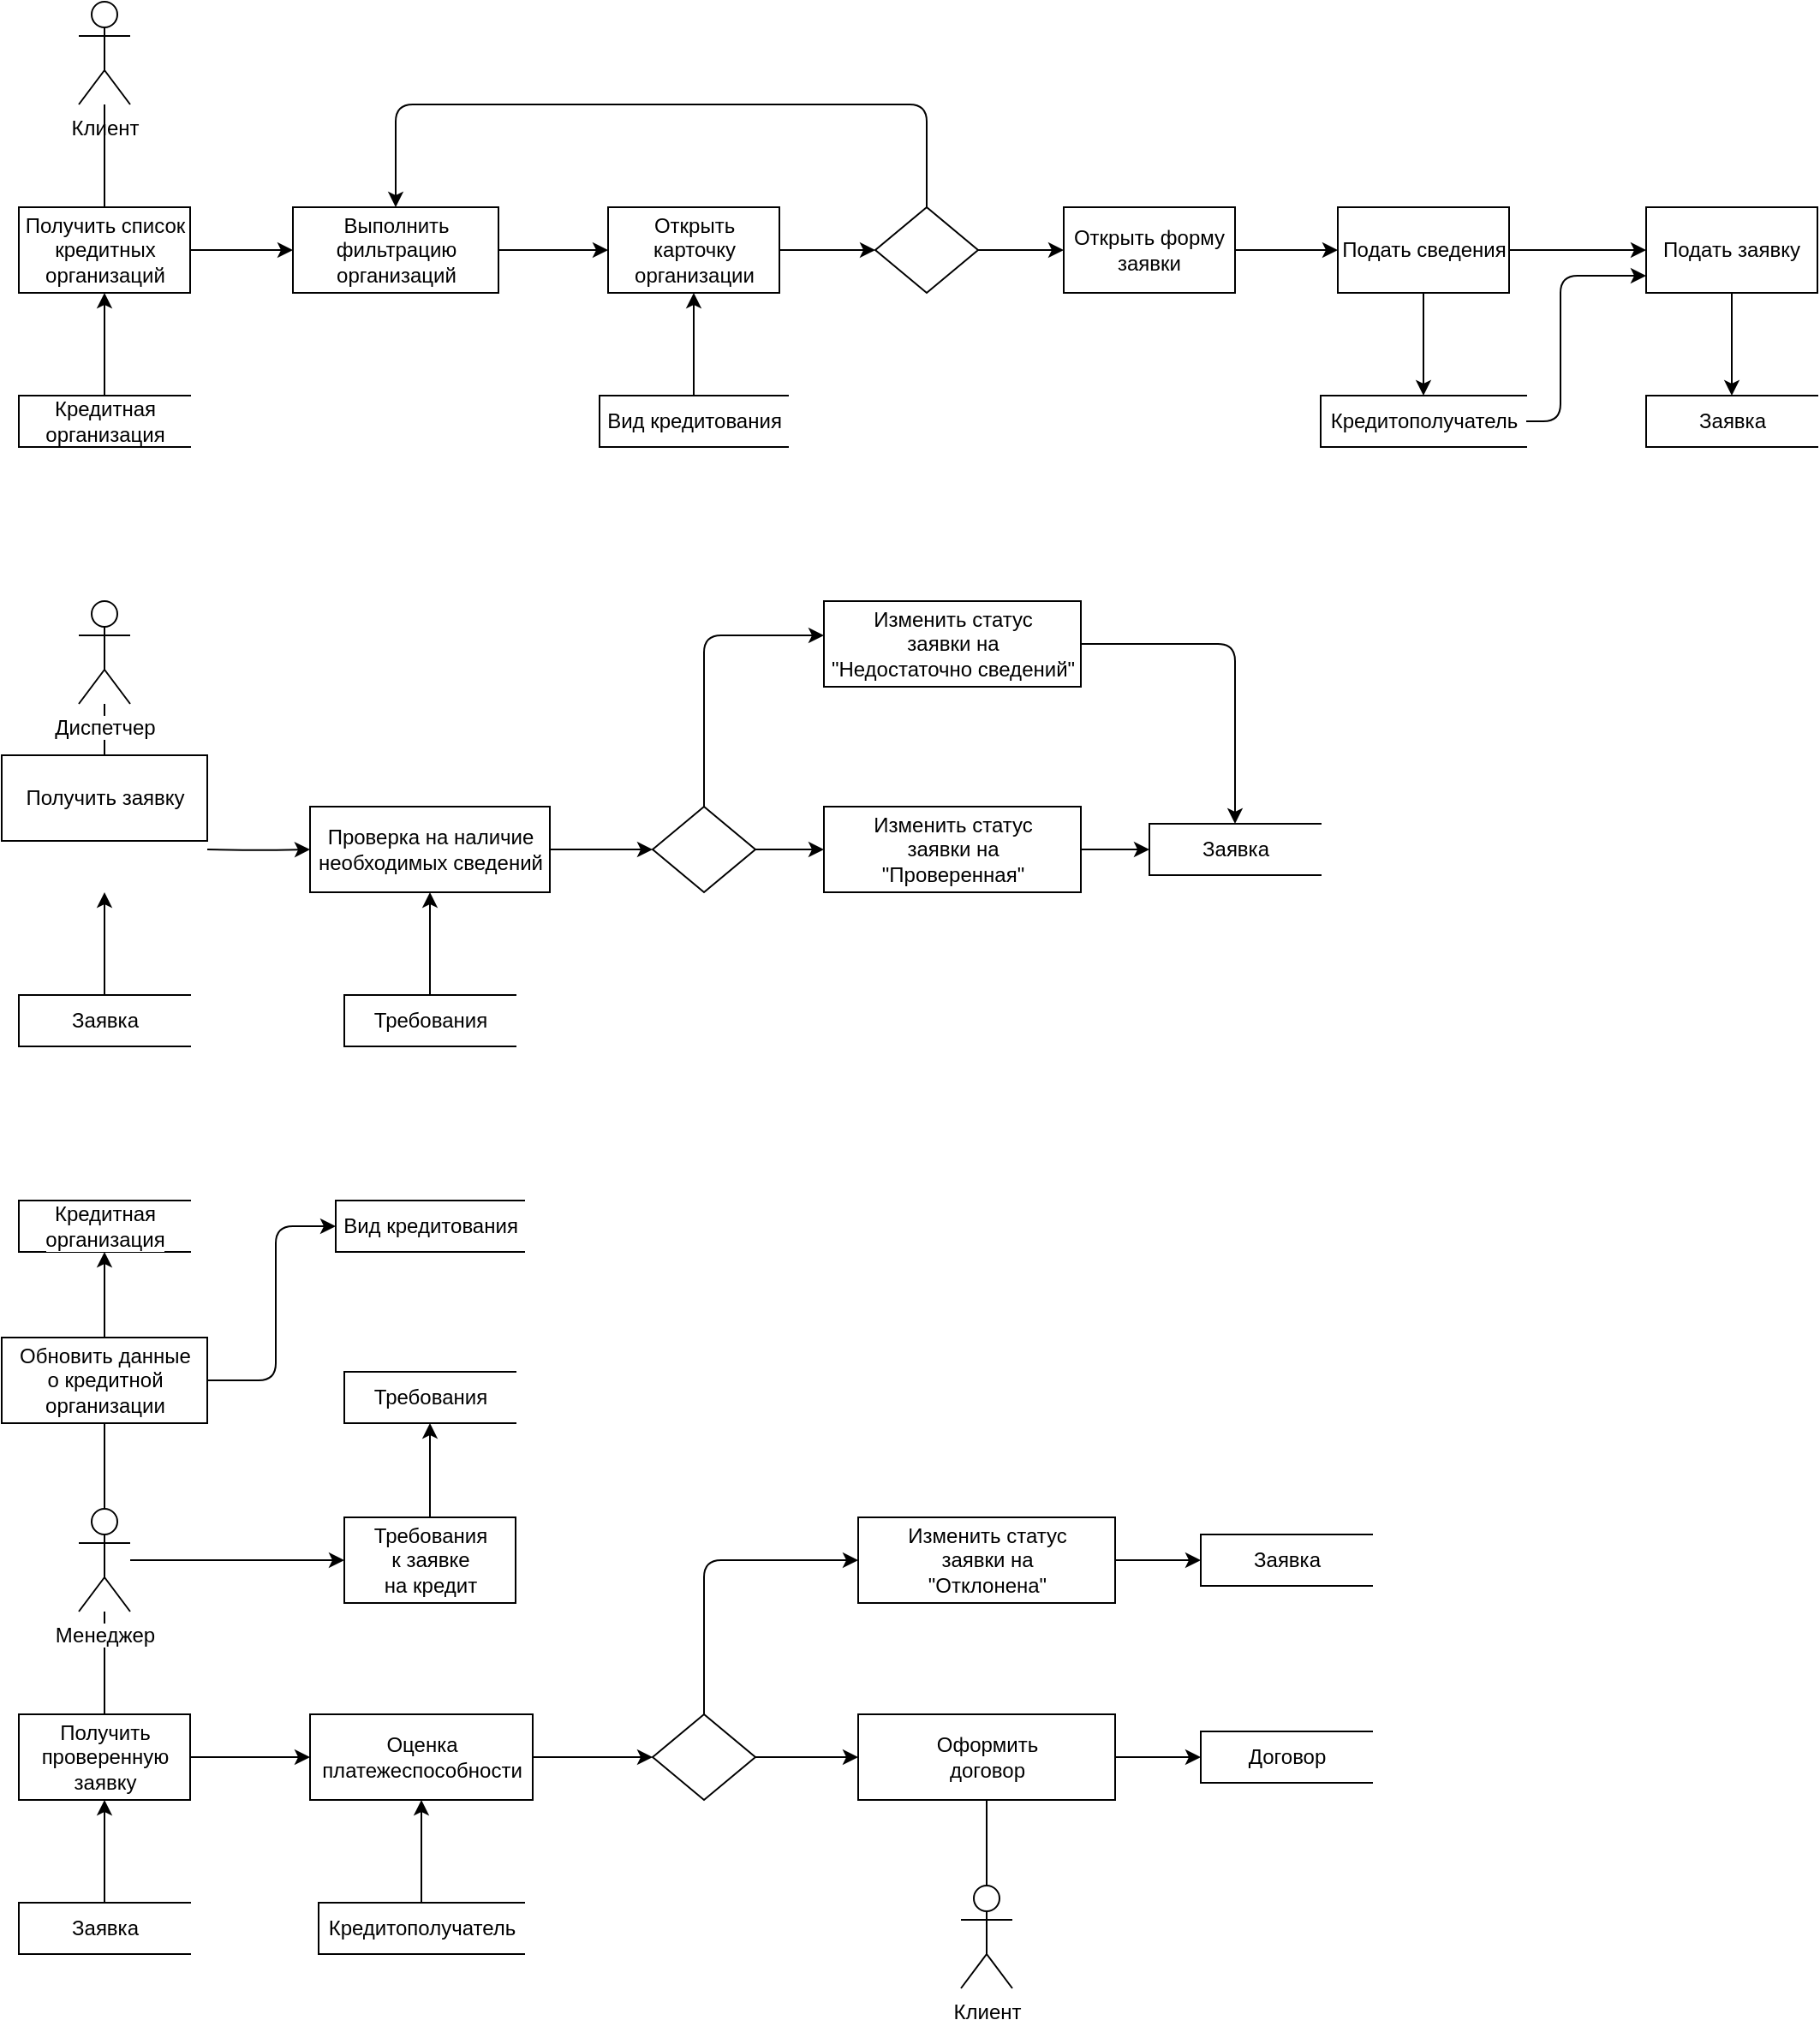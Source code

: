 <mxfile version="15.6.6" type="github">
  <diagram id="7jCEV3gtXmofWcO8c_bA" name="Page-1">
    <mxGraphModel dx="1635" dy="995" grid="1" gridSize="10" guides="1" tooltips="1" connect="1" arrows="1" fold="1" page="1" pageScale="1" pageWidth="1169" pageHeight="827" math="0" shadow="0">
      <root>
        <mxCell id="0" />
        <mxCell id="1" parent="0" />
        <mxCell id="MzWkRPOBSA-DR4fBtqHt-5" style="edgeStyle=orthogonalEdgeStyle;rounded=0;orthogonalLoop=1;jettySize=auto;html=1;endArrow=none;endFill=0;" parent="1" source="MzWkRPOBSA-DR4fBtqHt-1" target="MzWkRPOBSA-DR4fBtqHt-2" edge="1">
          <mxGeometry relative="1" as="geometry" />
        </mxCell>
        <mxCell id="MzWkRPOBSA-DR4fBtqHt-1" value="Клиент" style="shape=umlActor;verticalLabelPosition=bottom;verticalAlign=top;html=1;outlineConnect=0;" parent="1" vertex="1">
          <mxGeometry x="105" y="40" width="30" height="60" as="geometry" />
        </mxCell>
        <mxCell id="MzWkRPOBSA-DR4fBtqHt-8" style="edgeStyle=orthogonalEdgeStyle;rounded=1;orthogonalLoop=1;jettySize=auto;html=1;endArrow=classic;endFill=1;" parent="1" source="MzWkRPOBSA-DR4fBtqHt-2" target="MzWkRPOBSA-DR4fBtqHt-7" edge="1">
          <mxGeometry relative="1" as="geometry" />
        </mxCell>
        <mxCell id="MzWkRPOBSA-DR4fBtqHt-2" value="Получить список&lt;br&gt;кредитных&lt;br&gt;организаций" style="html=1;dashed=0;whitespace=wrap;" parent="1" vertex="1">
          <mxGeometry x="70" y="160" width="100" height="50" as="geometry" />
        </mxCell>
        <mxCell id="MzWkRPOBSA-DR4fBtqHt-6" style="edgeStyle=orthogonalEdgeStyle;rounded=1;orthogonalLoop=1;jettySize=auto;html=1;endArrow=classic;endFill=1;strokeColor=default;labelBackgroundColor=default;fontColor=default;" parent="1" source="MzWkRPOBSA-DR4fBtqHt-3" target="MzWkRPOBSA-DR4fBtqHt-2" edge="1">
          <mxGeometry relative="1" as="geometry" />
        </mxCell>
        <mxCell id="MzWkRPOBSA-DR4fBtqHt-3" value="Кредитная&lt;br&gt;организация" style="html=1;dashed=0;whitespace=wrap;shape=partialRectangle;right=0;" parent="1" vertex="1">
          <mxGeometry x="70" y="270" width="100" height="30" as="geometry" />
        </mxCell>
        <mxCell id="MzWkRPOBSA-DR4fBtqHt-10" style="edgeStyle=orthogonalEdgeStyle;rounded=1;orthogonalLoop=1;jettySize=auto;html=1;endArrow=classic;endFill=1;" parent="1" source="MzWkRPOBSA-DR4fBtqHt-7" target="MzWkRPOBSA-DR4fBtqHt-9" edge="1">
          <mxGeometry relative="1" as="geometry" />
        </mxCell>
        <mxCell id="MzWkRPOBSA-DR4fBtqHt-7" value="Выполнить&lt;br&gt;фильтрацию&lt;br&gt;организаций" style="html=1;dashed=0;whitespace=wrap;" parent="1" vertex="1">
          <mxGeometry x="230" y="160" width="120" height="50" as="geometry" />
        </mxCell>
        <mxCell id="MzWkRPOBSA-DR4fBtqHt-19" style="edgeStyle=orthogonalEdgeStyle;rounded=1;orthogonalLoop=1;jettySize=auto;html=1;endFill=1;endArrow=classic;" parent="1" source="MzWkRPOBSA-DR4fBtqHt-9" target="MzWkRPOBSA-DR4fBtqHt-18" edge="1">
          <mxGeometry relative="1" as="geometry" />
        </mxCell>
        <mxCell id="MzWkRPOBSA-DR4fBtqHt-9" value="Открыть&lt;br&gt;карточку&lt;br&gt;организации" style="html=1;dashed=0;whitespace=wrap;" parent="1" vertex="1">
          <mxGeometry x="414" y="160" width="100" height="50" as="geometry" />
        </mxCell>
        <mxCell id="MzWkRPOBSA-DR4fBtqHt-15" style="rounded=1;orthogonalLoop=1;jettySize=auto;html=1;endArrow=classic;endFill=1;edgeStyle=orthogonalEdgeStyle;strokeColor=default;labelBackgroundColor=default;fontColor=default;" parent="1" source="MzWkRPOBSA-DR4fBtqHt-13" target="MzWkRPOBSA-DR4fBtqHt-9" edge="1">
          <mxGeometry relative="1" as="geometry" />
        </mxCell>
        <mxCell id="MzWkRPOBSA-DR4fBtqHt-13" value="Вид кредитования" style="html=1;dashed=0;whitespace=wrap;shape=partialRectangle;right=0;" parent="1" vertex="1">
          <mxGeometry x="409" y="270" width="110" height="30" as="geometry" />
        </mxCell>
        <mxCell id="MzWkRPOBSA-DR4fBtqHt-23" style="edgeStyle=orthogonalEdgeStyle;rounded=1;orthogonalLoop=1;jettySize=auto;html=1;endFill=1;startArrow=none;endArrow=classic;" parent="1" source="RfxOitIQ1wXGV1ma2rkV-3" target="MzWkRPOBSA-DR4fBtqHt-21" edge="1">
          <mxGeometry relative="1" as="geometry" />
        </mxCell>
        <mxCell id="RfxOitIQ1wXGV1ma2rkV-1" style="edgeStyle=orthogonalEdgeStyle;rounded=1;orthogonalLoop=1;jettySize=auto;html=1;endArrow=classic;endFill=1;" parent="1" source="MzWkRPOBSA-DR4fBtqHt-18" target="MzWkRPOBSA-DR4fBtqHt-7" edge="1">
          <mxGeometry relative="1" as="geometry">
            <Array as="points">
              <mxPoint x="600" y="100" />
              <mxPoint x="290" y="100" />
            </Array>
          </mxGeometry>
        </mxCell>
        <mxCell id="MzWkRPOBSA-DR4fBtqHt-18" value="" style="shape=rhombus;html=1;dashed=0;whitespace=wrap;perimeter=rhombusPerimeter;" parent="1" vertex="1">
          <mxGeometry x="570" y="160" width="60" height="50" as="geometry" />
        </mxCell>
        <mxCell id="RfxOitIQ1wXGV1ma2rkV-6" value="" style="edgeStyle=orthogonalEdgeStyle;rounded=1;orthogonalLoop=1;jettySize=auto;html=1;endArrow=classic;endFill=1;" parent="1" source="MzWkRPOBSA-DR4fBtqHt-21" target="RfxOitIQ1wXGV1ma2rkV-5" edge="1">
          <mxGeometry relative="1" as="geometry" />
        </mxCell>
        <mxCell id="hcitVitwt_Ul8VR0oAIN-3" style="edgeStyle=orthogonalEdgeStyle;rounded=1;orthogonalLoop=1;jettySize=auto;html=1;strokeColor=default;labelBackgroundColor=default;fontColor=default;" parent="1" source="MzWkRPOBSA-DR4fBtqHt-21" target="hcitVitwt_Ul8VR0oAIN-2" edge="1">
          <mxGeometry relative="1" as="geometry" />
        </mxCell>
        <mxCell id="MzWkRPOBSA-DR4fBtqHt-21" value="Подать сведения" style="html=1;dashed=0;whitespace=wrap;" parent="1" vertex="1">
          <mxGeometry x="840" y="160" width="100" height="50" as="geometry" />
        </mxCell>
        <mxCell id="RfxOitIQ1wXGV1ma2rkV-3" value="Открыть форму заявки" style="rounded=0;whiteSpace=wrap;html=1;" parent="1" vertex="1">
          <mxGeometry x="680" y="160" width="100" height="50" as="geometry" />
        </mxCell>
        <mxCell id="RfxOitIQ1wXGV1ma2rkV-4" value="" style="edgeStyle=orthogonalEdgeStyle;rounded=1;orthogonalLoop=1;jettySize=auto;html=1;endFill=1;endArrow=classic;" parent="1" source="MzWkRPOBSA-DR4fBtqHt-18" target="RfxOitIQ1wXGV1ma2rkV-3" edge="1">
          <mxGeometry relative="1" as="geometry">
            <mxPoint x="630" y="185" as="sourcePoint" />
            <mxPoint x="840" y="185" as="targetPoint" />
          </mxGeometry>
        </mxCell>
        <mxCell id="RfxOitIQ1wXGV1ma2rkV-14" style="rounded=1;orthogonalLoop=1;jettySize=auto;html=1;strokeColor=default;labelBackgroundColor=default;fontColor=default;" parent="1" source="RfxOitIQ1wXGV1ma2rkV-5" target="RfxOitIQ1wXGV1ma2rkV-12" edge="1">
          <mxGeometry relative="1" as="geometry" />
        </mxCell>
        <mxCell id="RfxOitIQ1wXGV1ma2rkV-5" value="Подать заявку" style="whiteSpace=wrap;html=1;dashed=0;" parent="1" vertex="1">
          <mxGeometry x="1020" y="160" width="100" height="50" as="geometry" />
        </mxCell>
        <mxCell id="RfxOitIQ1wXGV1ma2rkV-10" value="" style="edgeStyle=orthogonalEdgeStyle;rounded=0;orthogonalLoop=1;jettySize=auto;html=1;endArrow=none;endFill=0;strokeColor=default;labelBackgroundColor=default;fontColor=default;" parent="1" source="RfxOitIQ1wXGV1ma2rkV-7" edge="1">
          <mxGeometry relative="1" as="geometry">
            <mxPoint x="120" y="510" as="targetPoint" />
          </mxGeometry>
        </mxCell>
        <mxCell id="RfxOitIQ1wXGV1ma2rkV-7" value="Диспетчер" style="shape=umlActor;verticalLabelPosition=bottom;verticalAlign=top;html=1;outlineConnect=0;strokeColor=default;labelBackgroundColor=default;fontColor=default;" parent="1" vertex="1">
          <mxGeometry x="105" y="390" width="30" height="60" as="geometry" />
        </mxCell>
        <mxCell id="RfxOitIQ1wXGV1ma2rkV-12" value="Заявка" style="html=1;dashed=0;whitespace=wrap;shape=partialRectangle;right=0;" parent="1" vertex="1">
          <mxGeometry x="1020" y="270" width="100" height="30" as="geometry" />
        </mxCell>
        <mxCell id="RfxOitIQ1wXGV1ma2rkV-18" style="edgeStyle=orthogonalEdgeStyle;rounded=1;orthogonalLoop=1;jettySize=auto;html=1;endArrow=classic;endFill=1;strokeColor=default;labelBackgroundColor=default;fontColor=default;" parent="1" target="RfxOitIQ1wXGV1ma2rkV-17" edge="1">
          <mxGeometry relative="1" as="geometry">
            <mxPoint x="180" y="535" as="sourcePoint" />
          </mxGeometry>
        </mxCell>
        <mxCell id="RfxOitIQ1wXGV1ma2rkV-13" value="Получить заявку" style="html=1;dashed=0;whitespace=wrap;" parent="1" vertex="1">
          <mxGeometry x="60" y="480" width="120" height="50" as="geometry" />
        </mxCell>
        <mxCell id="RfxOitIQ1wXGV1ma2rkV-16" style="edgeStyle=orthogonalEdgeStyle;rounded=1;orthogonalLoop=1;jettySize=auto;html=1;strokeColor=default;labelBackgroundColor=default;fontColor=default;" parent="1" source="RfxOitIQ1wXGV1ma2rkV-15" edge="1">
          <mxGeometry relative="1" as="geometry">
            <mxPoint x="120" y="560" as="targetPoint" />
          </mxGeometry>
        </mxCell>
        <mxCell id="RfxOitIQ1wXGV1ma2rkV-15" value="Заявка" style="html=1;dashed=0;whitespace=wrap;shape=partialRectangle;right=0;strokeColor=default;labelBackgroundColor=default;fontColor=default;" parent="1" vertex="1">
          <mxGeometry x="70" y="620" width="100" height="30" as="geometry" />
        </mxCell>
        <mxCell id="RfxOitIQ1wXGV1ma2rkV-20" style="edgeStyle=orthogonalEdgeStyle;rounded=1;orthogonalLoop=1;jettySize=auto;html=1;endArrow=classic;endFill=1;strokeColor=default;labelBackgroundColor=default;fontColor=default;" parent="1" source="RfxOitIQ1wXGV1ma2rkV-17" target="RfxOitIQ1wXGV1ma2rkV-19" edge="1">
          <mxGeometry relative="1" as="geometry" />
        </mxCell>
        <mxCell id="RfxOitIQ1wXGV1ma2rkV-17" value="Проверка на наличие&lt;br&gt;необходимых сведений" style="html=1;dashed=0;whitespace=wrap;strokeColor=default;labelBackgroundColor=default;fontColor=default;" parent="1" vertex="1">
          <mxGeometry x="240" y="510" width="140" height="50" as="geometry" />
        </mxCell>
        <mxCell id="RfxOitIQ1wXGV1ma2rkV-21" style="edgeStyle=orthogonalEdgeStyle;rounded=1;orthogonalLoop=1;jettySize=auto;html=1;endArrow=classic;endFill=1;strokeColor=default;labelBackgroundColor=default;fontColor=default;" parent="1" source="RfxOitIQ1wXGV1ma2rkV-19" target="3tb_dfGw5PMD62X0ityG-1" edge="1">
          <mxGeometry relative="1" as="geometry">
            <Array as="points">
              <mxPoint x="470" y="410" />
            </Array>
            <mxPoint x="580" y="410" as="targetPoint" />
          </mxGeometry>
        </mxCell>
        <mxCell id="RfxOitIQ1wXGV1ma2rkV-23" style="edgeStyle=orthogonalEdgeStyle;rounded=1;orthogonalLoop=1;jettySize=auto;html=1;endArrow=classic;endFill=1;strokeColor=default;labelBackgroundColor=default;fontColor=default;" parent="1" source="RfxOitIQ1wXGV1ma2rkV-19" target="RfxOitIQ1wXGV1ma2rkV-22" edge="1">
          <mxGeometry relative="1" as="geometry" />
        </mxCell>
        <mxCell id="RfxOitIQ1wXGV1ma2rkV-19" value="" style="shape=rhombus;html=1;dashed=0;whitespace=wrap;perimeter=rhombusPerimeter;strokeColor=default;labelBackgroundColor=default;fontColor=default;" parent="1" vertex="1">
          <mxGeometry x="440" y="510" width="60" height="50" as="geometry" />
        </mxCell>
        <mxCell id="RfxOitIQ1wXGV1ma2rkV-25" style="edgeStyle=orthogonalEdgeStyle;rounded=1;orthogonalLoop=1;jettySize=auto;html=1;strokeColor=default;labelBackgroundColor=default;fontColor=default;" parent="1" source="RfxOitIQ1wXGV1ma2rkV-22" target="RfxOitIQ1wXGV1ma2rkV-24" edge="1">
          <mxGeometry relative="1" as="geometry" />
        </mxCell>
        <mxCell id="RfxOitIQ1wXGV1ma2rkV-22" value="Изменить статус&lt;br&gt;заявки на&lt;br&gt;&quot;Проверенная&quot;" style="html=1;dashed=0;whitespace=wrap;strokeColor=default;labelBackgroundColor=default;fontColor=default;" parent="1" vertex="1">
          <mxGeometry x="540" y="510" width="150" height="50" as="geometry" />
        </mxCell>
        <mxCell id="RfxOitIQ1wXGV1ma2rkV-24" value="Заявка" style="html=1;dashed=0;whitespace=wrap;shape=partialRectangle;right=0;strokeColor=default;labelBackgroundColor=default;fontColor=default;" parent="1" vertex="1">
          <mxGeometry x="730" y="520" width="100" height="30" as="geometry" />
        </mxCell>
        <mxCell id="RfxOitIQ1wXGV1ma2rkV-30" style="edgeStyle=orthogonalEdgeStyle;rounded=0;orthogonalLoop=1;jettySize=auto;html=1;endArrow=none;endFill=0;strokeColor=default;labelBackgroundColor=default;fontColor=default;" parent="1" source="RfxOitIQ1wXGV1ma2rkV-26" target="RfxOitIQ1wXGV1ma2rkV-27" edge="1">
          <mxGeometry relative="1" as="geometry" />
        </mxCell>
        <mxCell id="hcitVitwt_Ul8VR0oAIN-11" value="" style="edgeStyle=orthogonalEdgeStyle;rounded=0;orthogonalLoop=1;jettySize=auto;html=1;strokeColor=default;labelBackgroundColor=default;fontColor=default;" parent="1" source="RfxOitIQ1wXGV1ma2rkV-26" target="pGxzcwg39qCcAhBh0YZc-3" edge="1">
          <mxGeometry relative="1" as="geometry">
            <mxPoint x="250" y="930" as="targetPoint" />
          </mxGeometry>
        </mxCell>
        <mxCell id="pGxzcwg39qCcAhBh0YZc-5" style="edgeStyle=orthogonalEdgeStyle;rounded=0;orthogonalLoop=1;jettySize=auto;html=1;endArrow=none;endFill=0;strokeColor=default;labelBackgroundColor=default;fontColor=default;" parent="1" source="RfxOitIQ1wXGV1ma2rkV-26" target="pGxzcwg39qCcAhBh0YZc-4" edge="1">
          <mxGeometry relative="1" as="geometry" />
        </mxCell>
        <mxCell id="RfxOitIQ1wXGV1ma2rkV-26" value="Менеджер" style="shape=umlActor;verticalLabelPosition=bottom;verticalAlign=top;html=1;outlineConnect=0;strokeColor=default;labelBackgroundColor=default;fontColor=default;" parent="1" vertex="1">
          <mxGeometry x="105" y="920" width="30" height="60" as="geometry" />
        </mxCell>
        <mxCell id="RfxOitIQ1wXGV1ma2rkV-33" style="edgeStyle=orthogonalEdgeStyle;rounded=1;orthogonalLoop=1;jettySize=auto;html=1;endArrow=classic;endFill=1;strokeColor=default;labelBackgroundColor=default;fontColor=default;" parent="1" source="RfxOitIQ1wXGV1ma2rkV-27" target="RfxOitIQ1wXGV1ma2rkV-32" edge="1">
          <mxGeometry relative="1" as="geometry" />
        </mxCell>
        <mxCell id="RfxOitIQ1wXGV1ma2rkV-27" value="Получить&lt;br&gt;проверенную&lt;br&gt;заявку" style="html=1;dashed=0;whitespace=wrap;strokeColor=default;labelBackgroundColor=default;fontColor=default;" parent="1" vertex="1">
          <mxGeometry x="70" y="1040" width="100" height="50" as="geometry" />
        </mxCell>
        <mxCell id="RfxOitIQ1wXGV1ma2rkV-29" style="edgeStyle=orthogonalEdgeStyle;rounded=1;orthogonalLoop=1;jettySize=auto;html=1;strokeColor=default;labelBackgroundColor=default;fontColor=default;" parent="1" source="RfxOitIQ1wXGV1ma2rkV-28" target="RfxOitIQ1wXGV1ma2rkV-27" edge="1">
          <mxGeometry relative="1" as="geometry" />
        </mxCell>
        <mxCell id="RfxOitIQ1wXGV1ma2rkV-28" value="Заявка" style="html=1;dashed=0;whitespace=wrap;shape=partialRectangle;right=0;strokeColor=default;labelBackgroundColor=default;fontColor=default;" parent="1" vertex="1">
          <mxGeometry x="70" y="1150" width="100" height="30" as="geometry" />
        </mxCell>
        <mxCell id="RfxOitIQ1wXGV1ma2rkV-36" style="edgeStyle=orthogonalEdgeStyle;rounded=1;orthogonalLoop=1;jettySize=auto;html=1;endArrow=classic;endFill=1;strokeColor=default;labelBackgroundColor=default;fontColor=default;" parent="1" source="RfxOitIQ1wXGV1ma2rkV-32" target="RfxOitIQ1wXGV1ma2rkV-35" edge="1">
          <mxGeometry relative="1" as="geometry" />
        </mxCell>
        <mxCell id="RfxOitIQ1wXGV1ma2rkV-32" value="Оценка&lt;br&gt;платежеспособности" style="html=1;dashed=0;whitespace=wrap;strokeColor=default;labelBackgroundColor=default;fontColor=default;" parent="1" vertex="1">
          <mxGeometry x="240" y="1040" width="130" height="50" as="geometry" />
        </mxCell>
        <mxCell id="RfxOitIQ1wXGV1ma2rkV-37" style="edgeStyle=orthogonalEdgeStyle;rounded=1;orthogonalLoop=1;jettySize=auto;html=1;endArrow=classic;endFill=1;strokeColor=default;labelBackgroundColor=default;fontColor=default;" parent="1" source="RfxOitIQ1wXGV1ma2rkV-35" target="CljKRKaU1oMMU3uU8Mmv-1" edge="1">
          <mxGeometry relative="1" as="geometry">
            <Array as="points">
              <mxPoint x="470" y="950" />
            </Array>
            <mxPoint x="560" y="950" as="targetPoint" />
          </mxGeometry>
        </mxCell>
        <mxCell id="RfxOitIQ1wXGV1ma2rkV-39" style="edgeStyle=orthogonalEdgeStyle;rounded=1;orthogonalLoop=1;jettySize=auto;html=1;endArrow=classic;endFill=1;strokeColor=default;labelBackgroundColor=default;fontColor=default;" parent="1" source="RfxOitIQ1wXGV1ma2rkV-35" target="RfxOitIQ1wXGV1ma2rkV-38" edge="1">
          <mxGeometry relative="1" as="geometry" />
        </mxCell>
        <mxCell id="RfxOitIQ1wXGV1ma2rkV-35" value="" style="shape=rhombus;html=1;dashed=0;whitespace=wrap;perimeter=rhombusPerimeter;strokeColor=default;labelBackgroundColor=default;fontColor=default;" parent="1" vertex="1">
          <mxGeometry x="440" y="1040" width="60" height="50" as="geometry" />
        </mxCell>
        <mxCell id="CljKRKaU1oMMU3uU8Mmv-7" style="edgeStyle=orthogonalEdgeStyle;rounded=1;orthogonalLoop=1;jettySize=auto;html=1;strokeColor=default;labelBackgroundColor=default;fontColor=default;" parent="1" source="RfxOitIQ1wXGV1ma2rkV-38" target="CljKRKaU1oMMU3uU8Mmv-6" edge="1">
          <mxGeometry relative="1" as="geometry" />
        </mxCell>
        <mxCell id="RfxOitIQ1wXGV1ma2rkV-38" value="Оформить&lt;br&gt;договор" style="html=1;dashed=0;whitespace=wrap;strokeColor=default;labelBackgroundColor=default;fontColor=default;" parent="1" vertex="1">
          <mxGeometry x="560" y="1040" width="150" height="50" as="geometry" />
        </mxCell>
        <mxCell id="RfxOitIQ1wXGV1ma2rkV-41" style="edgeStyle=orthogonalEdgeStyle;rounded=0;orthogonalLoop=1;jettySize=auto;html=1;endArrow=none;endFill=0;strokeColor=default;labelBackgroundColor=default;fontColor=default;" parent="1" source="RfxOitIQ1wXGV1ma2rkV-40" target="RfxOitIQ1wXGV1ma2rkV-38" edge="1">
          <mxGeometry relative="1" as="geometry" />
        </mxCell>
        <mxCell id="RfxOitIQ1wXGV1ma2rkV-40" value="Клиент" style="shape=umlActor;verticalLabelPosition=bottom;verticalAlign=top;html=1;outlineConnect=0;strokeColor=default;labelBackgroundColor=default;fontColor=default;" parent="1" vertex="1">
          <mxGeometry x="620" y="1140" width="30" height="60" as="geometry" />
        </mxCell>
        <mxCell id="hcitVitwt_Ul8VR0oAIN-5" style="edgeStyle=orthogonalEdgeStyle;rounded=1;orthogonalLoop=1;jettySize=auto;html=1;strokeColor=default;labelBackgroundColor=default;fontColor=default;" parent="1" source="hcitVitwt_Ul8VR0oAIN-2" target="RfxOitIQ1wXGV1ma2rkV-5" edge="1">
          <mxGeometry relative="1" as="geometry">
            <Array as="points">
              <mxPoint x="970" y="285" />
              <mxPoint x="970" y="200" />
            </Array>
          </mxGeometry>
        </mxCell>
        <mxCell id="hcitVitwt_Ul8VR0oAIN-2" value="Кредитополучатель" style="html=1;dashed=0;whitespace=wrap;shape=partialRectangle;right=0;" parent="1" vertex="1">
          <mxGeometry x="830" y="270" width="120" height="30" as="geometry" />
        </mxCell>
        <mxCell id="hcitVitwt_Ul8VR0oAIN-8" style="edgeStyle=orthogonalEdgeStyle;rounded=1;orthogonalLoop=1;jettySize=auto;html=1;strokeColor=default;labelBackgroundColor=default;fontColor=default;" parent="1" source="hcitVitwt_Ul8VR0oAIN-7" target="RfxOitIQ1wXGV1ma2rkV-17" edge="1">
          <mxGeometry relative="1" as="geometry" />
        </mxCell>
        <mxCell id="hcitVitwt_Ul8VR0oAIN-7" value="Требования" style="html=1;dashed=0;whitespace=wrap;shape=partialRectangle;right=0;strokeColor=default;labelBackgroundColor=default;fontColor=default;" parent="1" vertex="1">
          <mxGeometry x="260" y="620" width="100" height="30" as="geometry" />
        </mxCell>
        <mxCell id="pGxzcwg39qCcAhBh0YZc-2" style="edgeStyle=orthogonalEdgeStyle;rounded=1;orthogonalLoop=1;jettySize=auto;html=1;strokeColor=default;labelBackgroundColor=default;fontColor=default;" parent="1" source="pGxzcwg39qCcAhBh0YZc-1" target="RfxOitIQ1wXGV1ma2rkV-32" edge="1">
          <mxGeometry relative="1" as="geometry" />
        </mxCell>
        <mxCell id="pGxzcwg39qCcAhBh0YZc-1" value="Кредитополучатель" style="html=1;dashed=0;whitespace=wrap;shape=partialRectangle;right=0;strokeColor=default;labelBackgroundColor=default;fontColor=default;" parent="1" vertex="1">
          <mxGeometry x="245" y="1150" width="120" height="30" as="geometry" />
        </mxCell>
        <mxCell id="pGxzcwg39qCcAhBh0YZc-9" style="edgeStyle=orthogonalEdgeStyle;rounded=1;orthogonalLoop=1;jettySize=auto;html=1;endArrow=classic;endFill=1;strokeColor=default;labelBackgroundColor=default;fontColor=default;" parent="1" source="pGxzcwg39qCcAhBh0YZc-3" target="pGxzcwg39qCcAhBh0YZc-8" edge="1">
          <mxGeometry relative="1" as="geometry" />
        </mxCell>
        <mxCell id="pGxzcwg39qCcAhBh0YZc-3" value="&lt;span&gt;Требования&lt;br&gt;к заявке&lt;br&gt;на кредит&lt;/span&gt;" style="html=1;dashed=0;whitespace=wrap;strokeColor=default;labelBackgroundColor=default;fontColor=default;" parent="1" vertex="1">
          <mxGeometry x="260" y="925" width="100" height="50" as="geometry" />
        </mxCell>
        <mxCell id="pGxzcwg39qCcAhBh0YZc-7" style="edgeStyle=orthogonalEdgeStyle;rounded=1;orthogonalLoop=1;jettySize=auto;html=1;endArrow=classic;endFill=1;strokeColor=default;labelBackgroundColor=default;fontColor=default;" parent="1" source="pGxzcwg39qCcAhBh0YZc-4" target="pGxzcwg39qCcAhBh0YZc-6" edge="1">
          <mxGeometry relative="1" as="geometry" />
        </mxCell>
        <mxCell id="pGxzcwg39qCcAhBh0YZc-11" style="edgeStyle=orthogonalEdgeStyle;rounded=1;orthogonalLoop=1;jettySize=auto;html=1;endArrow=classic;endFill=1;strokeColor=default;labelBackgroundColor=default;fontColor=default;" parent="1" source="pGxzcwg39qCcAhBh0YZc-4" target="pGxzcwg39qCcAhBh0YZc-10" edge="1">
          <mxGeometry relative="1" as="geometry">
            <Array as="points">
              <mxPoint x="220" y="845" />
              <mxPoint x="220" y="755" />
            </Array>
          </mxGeometry>
        </mxCell>
        <mxCell id="pGxzcwg39qCcAhBh0YZc-4" value="Обновить данные&lt;br&gt;о кредитной&lt;br&gt;организации" style="html=1;dashed=0;whitespace=wrap;strokeColor=default;labelBackgroundColor=default;fontColor=default;" parent="1" vertex="1">
          <mxGeometry x="60" y="820" width="120" height="50" as="geometry" />
        </mxCell>
        <mxCell id="pGxzcwg39qCcAhBh0YZc-6" value="Кредитная&lt;br&gt;организация" style="html=1;dashed=0;whitespace=wrap;shape=partialRectangle;right=0;strokeColor=default;labelBackgroundColor=default;fontColor=default;" parent="1" vertex="1">
          <mxGeometry x="70" y="740" width="100" height="30" as="geometry" />
        </mxCell>
        <mxCell id="pGxzcwg39qCcAhBh0YZc-8" value="Требования" style="html=1;dashed=0;whitespace=wrap;shape=partialRectangle;right=0;strokeColor=default;labelBackgroundColor=default;fontColor=default;" parent="1" vertex="1">
          <mxGeometry x="260" y="840" width="100" height="30" as="geometry" />
        </mxCell>
        <mxCell id="pGxzcwg39qCcAhBh0YZc-10" value="Вид кредитования" style="html=1;dashed=0;whitespace=wrap;shape=partialRectangle;right=0;strokeColor=default;labelBackgroundColor=default;fontColor=default;" parent="1" vertex="1">
          <mxGeometry x="255" y="740" width="110" height="30" as="geometry" />
        </mxCell>
        <mxCell id="3tb_dfGw5PMD62X0ityG-2" style="edgeStyle=orthogonalEdgeStyle;rounded=1;orthogonalLoop=1;jettySize=auto;html=1;strokeColor=default;labelBackgroundColor=default;fontColor=default;" parent="1" source="3tb_dfGw5PMD62X0ityG-1" target="RfxOitIQ1wXGV1ma2rkV-24" edge="1">
          <mxGeometry relative="1" as="geometry" />
        </mxCell>
        <mxCell id="3tb_dfGw5PMD62X0ityG-1" value="Изменить статус&lt;br&gt;заявки на&lt;br&gt;&quot;Недостаточно сведений&quot;" style="html=1;dashed=0;whitespace=wrap;strokeColor=default;labelBackgroundColor=default;fontColor=default;" parent="1" vertex="1">
          <mxGeometry x="540" y="390" width="150" height="50" as="geometry" />
        </mxCell>
        <mxCell id="CljKRKaU1oMMU3uU8Mmv-5" style="edgeStyle=orthogonalEdgeStyle;rounded=1;orthogonalLoop=1;jettySize=auto;html=1;strokeColor=default;labelBackgroundColor=default;fontColor=default;" parent="1" source="CljKRKaU1oMMU3uU8Mmv-1" target="CljKRKaU1oMMU3uU8Mmv-4" edge="1">
          <mxGeometry relative="1" as="geometry" />
        </mxCell>
        <mxCell id="CljKRKaU1oMMU3uU8Mmv-1" value="Изменить статус&lt;br&gt;заявки на&lt;br&gt;&quot;Отклонена&quot;" style="html=1;dashed=0;whitespace=wrap;strokeColor=default;labelBackgroundColor=default;fontColor=default;" parent="1" vertex="1">
          <mxGeometry x="560" y="925" width="150" height="50" as="geometry" />
        </mxCell>
        <mxCell id="CljKRKaU1oMMU3uU8Mmv-4" value="Заявка" style="html=1;dashed=0;whitespace=wrap;shape=partialRectangle;right=0;strokeColor=default;labelBackgroundColor=default;fontColor=default;" parent="1" vertex="1">
          <mxGeometry x="760" y="935" width="100" height="30" as="geometry" />
        </mxCell>
        <mxCell id="CljKRKaU1oMMU3uU8Mmv-6" value="Договор" style="html=1;dashed=0;whitespace=wrap;shape=partialRectangle;right=0;strokeColor=default;labelBackgroundColor=default;fontColor=default;" parent="1" vertex="1">
          <mxGeometry x="760" y="1050" width="100" height="30" as="geometry" />
        </mxCell>
      </root>
    </mxGraphModel>
  </diagram>
</mxfile>
